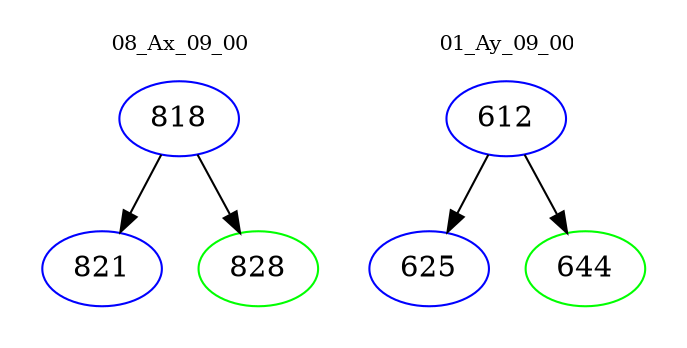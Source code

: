 digraph{
subgraph cluster_0 {
color = white
label = "08_Ax_09_00";
fontsize=10;
T0_818 [label="818", color="blue"]
T0_818 -> T0_821 [color="black"]
T0_821 [label="821", color="blue"]
T0_818 -> T0_828 [color="black"]
T0_828 [label="828", color="green"]
}
subgraph cluster_1 {
color = white
label = "01_Ay_09_00";
fontsize=10;
T1_612 [label="612", color="blue"]
T1_612 -> T1_625 [color="black"]
T1_625 [label="625", color="blue"]
T1_612 -> T1_644 [color="black"]
T1_644 [label="644", color="green"]
}
}
